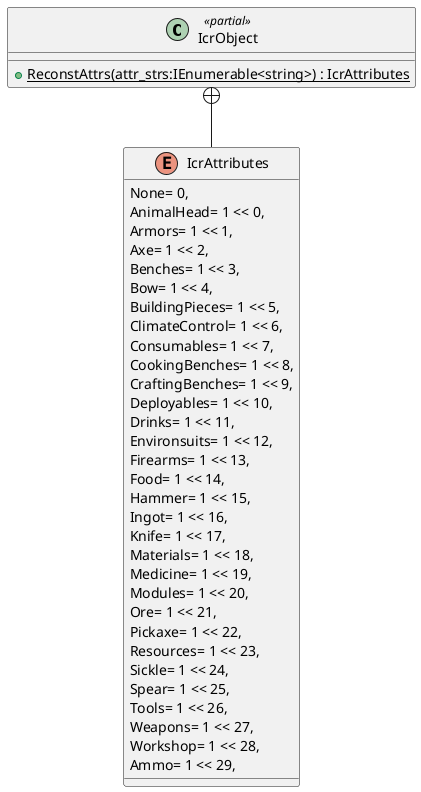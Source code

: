 @startuml
class IcrObject <<partial>> {
    + {static} ReconstAttrs(attr_strs:IEnumerable<string>) : IcrAttributes
}
enum IcrAttributes {
    None= 0,
    AnimalHead= 1 << 0,
    Armors= 1 << 1,
    Axe= 1 << 2,
    Benches= 1 << 3,
    Bow= 1 << 4,
    BuildingPieces= 1 << 5,
    ClimateControl= 1 << 6,
    Consumables= 1 << 7,
    CookingBenches= 1 << 8,
    CraftingBenches= 1 << 9,
    Deployables= 1 << 10,
    Drinks= 1 << 11,
    Environsuits= 1 << 12,
    Firearms= 1 << 13,
    Food= 1 << 14,
    Hammer= 1 << 15,
    Ingot= 1 << 16,
    Knife= 1 << 17,
    Materials= 1 << 18,
    Medicine= 1 << 19,
    Modules= 1 << 20,
    Ore= 1 << 21,
    Pickaxe= 1 << 22,
    Resources= 1 << 23,
    Sickle= 1 << 24,
    Spear= 1 << 25,
    Tools= 1 << 26,
    Weapons= 1 << 27,
    Workshop= 1 << 28,
    Ammo= 1 << 29,
}
IcrObject +-- IcrAttributes
@enduml
